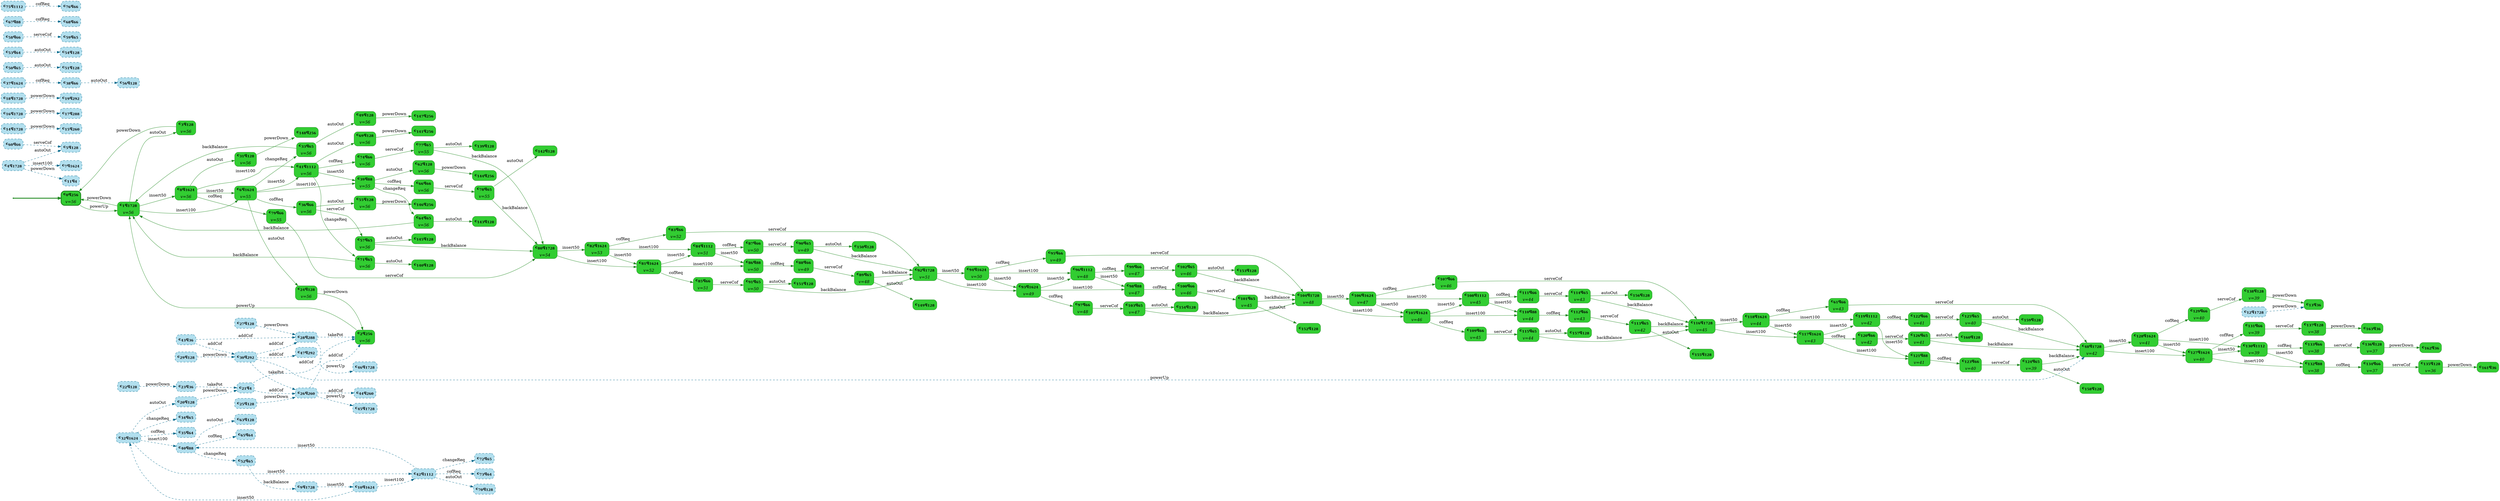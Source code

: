 digraph g {

	rankdir="LR"

	__invisible__[shape="point", color="forestgreen"]
	c0q256[label=<<b>c<sub>0</sub>q<sub>256</sub></b><br/><br/><i>v=56</i>>, shape="box", style="rounded, filled", fillcolor="limegreen", color="forestgreen", penwidth=3] // Initial
	c1q1728[label=<<b>c<sub>1</sub>q<sub>1728</sub></b><br/><br/><i>v=56</i>>, shape="box", style="rounded, filled", fillcolor="limegreen", color="forestgreen"]
	c3q128[label=<<b>c<sub>3</sub>q<sub>128</sub></b><br/><br/><i>v=56</i>>, shape="box", style="rounded, filled", fillcolor="limegreen", color="forestgreen"]
	c6q1624[label=<<b>c<sub>6</sub>q<sub>1624</sub></b><br/><br/><i>v=55</i>>, shape="box", style="rounded, filled", fillcolor="limegreen", color="forestgreen"]
	c24q128[label=<<b>c<sub>24</sub>q<sub>128</sub></b><br/><br/><i>v=56</i>>, shape="box", style="rounded, filled", fillcolor="limegreen", color="forestgreen"]
	c2q256[label=<<b>c<sub>2</sub>q<sub>256</sub></b><br/><br/><i>v=56</i>>, shape="box", style="rounded, filled", fillcolor="limegreen", color="forestgreen"]
	c33q65[label=<<b>c<sub>33</sub>q<sub>65</sub></b><br/><br/><i>v=56</i>>, shape="box", style="rounded, filled", fillcolor="limegreen", color="forestgreen"]
	c49q128[label=<<b>c<sub>49</sub>q<sub>128</sub></b><br/><br/><i>v=56</i>>, shape="box", style="rounded, filled", fillcolor="limegreen", color="forestgreen"]
	c147q256[label=<<b>c<sub>147</sub>q<sub>256</sub></b>>, shape="box", style="rounded, filled", fillcolor="limegreen", color="forestgreen"]
	c36q66[label=<<b>c<sub>36</sub>q<sub>66</sub></b><br/><br/><i>v=56</i>>, shape="box", style="rounded, filled", fillcolor="limegreen", color="forestgreen"]
	c55q128[label=<<b>c<sub>55</sub>q<sub>128</sub></b><br/><br/><i>v=56</i>>, shape="box", style="rounded, filled", fillcolor="limegreen", color="forestgreen"]
	c146q256[label=<<b>c<sub>146</sub>q<sub>256</sub></b>>, shape="box", style="rounded, filled", fillcolor="limegreen", color="forestgreen"]
	c57q65[label=<<b>c<sub>57</sub>q<sub>65</sub></b><br/><br/><i>v=56</i>>, shape="box", style="rounded, filled", fillcolor="limegreen", color="forestgreen"]
	c145q128[label=<<b>c<sub>145</sub>q<sub>128</sub></b>>, shape="box", style="rounded, filled", fillcolor="limegreen", color="forestgreen"]
	c80q1728[label=<<b>c<sub>80</sub>q<sub>1728</sub></b><br/><br/><i>v=54</i>>, shape="box", style="rounded, filled", fillcolor="limegreen", color="forestgreen"]
	c81q1624[label=<<b>c<sub>81</sub>q<sub>1624</sub></b><br/><br/><i>v=52</i>>, shape="box", style="rounded, filled", fillcolor="limegreen", color="forestgreen"]
	c85q66[label=<<b>c<sub>85</sub>q<sub>66</sub></b><br/><br/><i>v=51</i>>, shape="box", style="rounded, filled", fillcolor="limegreen", color="forestgreen"]
	c91q65[label=<<b>c<sub>91</sub>q<sub>65</sub></b><br/><br/><i>v=50</i>>, shape="box", style="rounded, filled", fillcolor="limegreen", color="forestgreen"]
	c151q128[label=<<b>c<sub>151</sub>q<sub>128</sub></b>>, shape="box", style="rounded, filled", fillcolor="limegreen", color="forestgreen"]
	c92q1728[label=<<b>c<sub>92</sub>q<sub>1728</sub></b><br/><br/><i>v=51</i>>, shape="box", style="rounded, filled", fillcolor="limegreen", color="forestgreen"]
	c93q1624[label=<<b>c<sub>93</sub>q<sub>1624</sub></b><br/><br/><i>v=49</i>>, shape="box", style="rounded, filled", fillcolor="limegreen", color="forestgreen"]
	c97q66[label=<<b>c<sub>97</sub>q<sub>66</sub></b><br/><br/><i>v=48</i>>, shape="box", style="rounded, filled", fillcolor="limegreen", color="forestgreen"]
	c103q65[label=<<b>c<sub>103</sub>q<sub>65</sub></b><br/><br/><i>v=47</i>>, shape="box", style="rounded, filled", fillcolor="limegreen", color="forestgreen"]
	c154q128[label=<<b>c<sub>154</sub>q<sub>128</sub></b>>, shape="box", style="rounded, filled", fillcolor="limegreen", color="forestgreen"]
	c104q1728[label=<<b>c<sub>104</sub>q<sub>1728</sub></b><br/><br/><i>v=48</i>>, shape="box", style="rounded, filled", fillcolor="limegreen", color="forestgreen"]
	c105q1624[label=<<b>c<sub>105</sub>q<sub>1624</sub></b><br/><br/><i>v=46</i>>, shape="box", style="rounded, filled", fillcolor="limegreen", color="forestgreen"]
	c109q66[label=<<b>c<sub>109</sub>q<sub>66</sub></b><br/><br/><i>v=45</i>>, shape="box", style="rounded, filled", fillcolor="limegreen", color="forestgreen"]
	c115q65[label=<<b>c<sub>115</sub>q<sub>65</sub></b><br/><br/><i>v=44</i>>, shape="box", style="rounded, filled", fillcolor="limegreen", color="forestgreen"]
	c157q128[label=<<b>c<sub>157</sub>q<sub>128</sub></b>>, shape="box", style="rounded, filled", fillcolor="limegreen", color="forestgreen"]
	c116q1728[label=<<b>c<sub>116</sub>q<sub>1728</sub></b><br/><br/><i>v=45</i>>, shape="box", style="rounded, filled", fillcolor="limegreen", color="forestgreen"]
	c117q1624[label=<<b>c<sub>117</sub>q<sub>1624</sub></b><br/><br/><i>v=43</i>>, shape="box", style="rounded, filled", fillcolor="limegreen", color="forestgreen"]
	c120q66[label=<<b>c<sub>120</sub>q<sub>66</sub></b><br/><br/><i>v=42</i>>, shape="box", style="rounded, filled", fillcolor="limegreen", color="forestgreen"]
	c126q65[label=<<b>c<sub>126</sub>q<sub>65</sub></b><br/><br/><i>v=41</i>>, shape="box", style="rounded, filled", fillcolor="limegreen", color="forestgreen"]
	c160q128[label=<<b>c<sub>160</sub>q<sub>128</sub></b>>, shape="box", style="rounded, filled", fillcolor="limegreen", color="forestgreen"]
	c48q1728[label=<<b>c<sub>48</sub>q<sub>1728</sub></b><br/><br/><i>v=42</i>>, shape="box", style="rounded, filled", fillcolor="limegreen", color="forestgreen"]
	c127q1624[label=<<b>c<sub>127</sub>q<sub>1624</sub></b><br/><br/><i>v=40</i>>, shape="box", style="rounded, filled", fillcolor="limegreen", color="forestgreen"]
	c131q66[label=<<b>c<sub>131</sub>q<sub>66</sub></b><br/><br/><i>v=39</i>>, shape="box", style="rounded, filled", fillcolor="limegreen", color="forestgreen"]
	c137q128[label=<<b>c<sub>137</sub>q<sub>128</sub></b><br/><br/><i>v=38</i>>, shape="box", style="rounded, filled", fillcolor="limegreen", color="forestgreen"]
	c163q36[label=<<b>c<sub>163</sub>q<sub>36</sub></b>>, shape="box", style="rounded, filled", fillcolor="limegreen", color="forestgreen"]
	c132q88[label=<<b>c<sub>132</sub>q<sub>88</sub></b><br/><br/><i>v=38</i>>, shape="box", style="rounded, filled", fillcolor="limegreen", color="forestgreen"]
	c134q66[label=<<b>c<sub>134</sub>q<sub>66</sub></b><br/><br/><i>v=37</i>>, shape="box", style="rounded, filled", fillcolor="limegreen", color="forestgreen"]
	c135q128[label=<<b>c<sub>135</sub>q<sub>128</sub></b><br/><br/><i>v=36</i>>, shape="box", style="rounded, filled", fillcolor="limegreen", color="forestgreen"]
	c161q36[label=<<b>c<sub>161</sub>q<sub>36</sub></b>>, shape="box", style="rounded, filled", fillcolor="limegreen", color="forestgreen"]
	c130q1112[label=<<b>c<sub>130</sub>q<sub>1112</sub></b><br/><br/><i>v=39</i>>, shape="box", style="rounded, filled", fillcolor="limegreen", color="forestgreen"]
	c133q66[label=<<b>c<sub>133</sub>q<sub>66</sub></b><br/><br/><i>v=38</i>>, shape="box", style="rounded, filled", fillcolor="limegreen", color="forestgreen"]
	c136q128[label=<<b>c<sub>136</sub>q<sub>128</sub></b><br/><br/><i>v=37</i>>, shape="box", style="rounded, filled", fillcolor="limegreen", color="forestgreen"]
	c162q36[label=<<b>c<sub>162</sub>q<sub>36</sub></b>>, shape="box", style="rounded, filled", fillcolor="limegreen", color="forestgreen"]
	c128q1624[label=<<b>c<sub>128</sub>q<sub>1624</sub></b><br/><br/><i>v=41</i>>, shape="box", style="rounded, filled", fillcolor="limegreen", color="forestgreen"]
	c129q66[label=<<b>c<sub>129</sub>q<sub>66</sub></b><br/><br/><i>v=40</i>>, shape="box", style="rounded, filled", fillcolor="limegreen", color="forestgreen"]
	c138q128[label=<<b>c<sub>138</sub>q<sub>128</sub></b><br/><br/><i>v=39</i>>, shape="box", style="rounded, filled", fillcolor="limegreen", color="forestgreen"]
	c13q36[label=<<b>c<sub>13</sub>q<sub>36</sub></b>>, shape="box", style="rounded, filled", fillcolor="limegreen", color="forestgreen"]
	c121q88[label=<<b>c<sub>121</sub>q<sub>88</sub></b><br/><br/><i>v=41</i>>, shape="box", style="rounded, filled", fillcolor="limegreen", color="forestgreen"]
	c123q66[label=<<b>c<sub>123</sub>q<sub>66</sub></b><br/><br/><i>v=40</i>>, shape="box", style="rounded, filled", fillcolor="limegreen", color="forestgreen"]
	c124q65[label=<<b>c<sub>124</sub>q<sub>65</sub></b><br/><br/><i>v=39</i>>, shape="box", style="rounded, filled", fillcolor="limegreen", color="forestgreen"]
	c158q128[label=<<b>c<sub>158</sub>q<sub>128</sub></b>>, shape="box", style="rounded, filled", fillcolor="limegreen", color="forestgreen"]
	c119q1112[label=<<b>c<sub>119</sub>q<sub>1112</sub></b><br/><br/><i>v=42</i>>, shape="box", style="rounded, filled", fillcolor="limegreen", color="forestgreen"]
	c122q66[label=<<b>c<sub>122</sub>q<sub>66</sub></b><br/><br/><i>v=41</i>>, shape="box", style="rounded, filled", fillcolor="limegreen", color="forestgreen"]
	c125q65[label=<<b>c<sub>125</sub>q<sub>65</sub></b><br/><br/><i>v=40</i>>, shape="box", style="rounded, filled", fillcolor="limegreen", color="forestgreen"]
	c159q128[label=<<b>c<sub>159</sub>q<sub>128</sub></b>>, shape="box", style="rounded, filled", fillcolor="limegreen", color="forestgreen"]
	c118q1624[label=<<b>c<sub>118</sub>q<sub>1624</sub></b><br/><br/><i>v=44</i>>, shape="box", style="rounded, filled", fillcolor="limegreen", color="forestgreen"]
	c61q66[label=<<b>c<sub>61</sub>q<sub>66</sub></b><br/><br/><i>v=43</i>>, shape="box", style="rounded, filled", fillcolor="limegreen", color="forestgreen"]
	c110q88[label=<<b>c<sub>110</sub>q<sub>88</sub></b><br/><br/><i>v=44</i>>, shape="box", style="rounded, filled", fillcolor="limegreen", color="forestgreen"]
	c112q66[label=<<b>c<sub>112</sub>q<sub>66</sub></b><br/><br/><i>v=43</i>>, shape="box", style="rounded, filled", fillcolor="limegreen", color="forestgreen"]
	c113q65[label=<<b>c<sub>113</sub>q<sub>65</sub></b><br/><br/><i>v=42</i>>, shape="box", style="rounded, filled", fillcolor="limegreen", color="forestgreen"]
	c155q128[label=<<b>c<sub>155</sub>q<sub>128</sub></b>>, shape="box", style="rounded, filled", fillcolor="limegreen", color="forestgreen"]
	c108q1112[label=<<b>c<sub>108</sub>q<sub>1112</sub></b><br/><br/><i>v=45</i>>, shape="box", style="rounded, filled", fillcolor="limegreen", color="forestgreen"]
	c111q66[label=<<b>c<sub>111</sub>q<sub>66</sub></b><br/><br/><i>v=44</i>>, shape="box", style="rounded, filled", fillcolor="limegreen", color="forestgreen"]
	c114q65[label=<<b>c<sub>114</sub>q<sub>65</sub></b><br/><br/><i>v=43</i>>, shape="box", style="rounded, filled", fillcolor="limegreen", color="forestgreen"]
	c156q128[label=<<b>c<sub>156</sub>q<sub>128</sub></b>>, shape="box", style="rounded, filled", fillcolor="limegreen", color="forestgreen"]
	c106q1624[label=<<b>c<sub>106</sub>q<sub>1624</sub></b><br/><br/><i>v=47</i>>, shape="box", style="rounded, filled", fillcolor="limegreen", color="forestgreen"]
	c107q66[label=<<b>c<sub>107</sub>q<sub>66</sub></b><br/><br/><i>v=46</i>>, shape="box", style="rounded, filled", fillcolor="limegreen", color="forestgreen"]
	c98q88[label=<<b>c<sub>98</sub>q<sub>88</sub></b><br/><br/><i>v=47</i>>, shape="box", style="rounded, filled", fillcolor="limegreen", color="forestgreen"]
	c100q66[label=<<b>c<sub>100</sub>q<sub>66</sub></b><br/><br/><i>v=46</i>>, shape="box", style="rounded, filled", fillcolor="limegreen", color="forestgreen"]
	c101q65[label=<<b>c<sub>101</sub>q<sub>65</sub></b><br/><br/><i>v=45</i>>, shape="box", style="rounded, filled", fillcolor="limegreen", color="forestgreen"]
	c152q128[label=<<b>c<sub>152</sub>q<sub>128</sub></b>>, shape="box", style="rounded, filled", fillcolor="limegreen", color="forestgreen"]
	c96q1112[label=<<b>c<sub>96</sub>q<sub>1112</sub></b><br/><br/><i>v=48</i>>, shape="box", style="rounded, filled", fillcolor="limegreen", color="forestgreen"]
	c99q66[label=<<b>c<sub>99</sub>q<sub>66</sub></b><br/><br/><i>v=47</i>>, shape="box", style="rounded, filled", fillcolor="limegreen", color="forestgreen"]
	c102q65[label=<<b>c<sub>102</sub>q<sub>65</sub></b><br/><br/><i>v=46</i>>, shape="box", style="rounded, filled", fillcolor="limegreen", color="forestgreen"]
	c153q128[label=<<b>c<sub>153</sub>q<sub>128</sub></b>>, shape="box", style="rounded, filled", fillcolor="limegreen", color="forestgreen"]
	c94q1624[label=<<b>c<sub>94</sub>q<sub>1624</sub></b><br/><br/><i>v=50</i>>, shape="box", style="rounded, filled", fillcolor="limegreen", color="forestgreen"]
	c95q66[label=<<b>c<sub>95</sub>q<sub>66</sub></b><br/><br/><i>v=49</i>>, shape="box", style="rounded, filled", fillcolor="limegreen", color="forestgreen"]
	c86q88[label=<<b>c<sub>86</sub>q<sub>88</sub></b><br/><br/><i>v=50</i>>, shape="box", style="rounded, filled", fillcolor="limegreen", color="forestgreen"]
	c88q66[label=<<b>c<sub>88</sub>q<sub>66</sub></b><br/><br/><i>v=49</i>>, shape="box", style="rounded, filled", fillcolor="limegreen", color="forestgreen"]
	c89q65[label=<<b>c<sub>89</sub>q<sub>65</sub></b><br/><br/><i>v=48</i>>, shape="box", style="rounded, filled", fillcolor="limegreen", color="forestgreen"]
	c149q128[label=<<b>c<sub>149</sub>q<sub>128</sub></b>>, shape="box", style="rounded, filled", fillcolor="limegreen", color="forestgreen"]
	c84q1112[label=<<b>c<sub>84</sub>q<sub>1112</sub></b><br/><br/><i>v=51</i>>, shape="box", style="rounded, filled", fillcolor="limegreen", color="forestgreen"]
	c87q66[label=<<b>c<sub>87</sub>q<sub>66</sub></b><br/><br/><i>v=50</i>>, shape="box", style="rounded, filled", fillcolor="limegreen", color="forestgreen"]
	c90q65[label=<<b>c<sub>90</sub>q<sub>65</sub></b><br/><br/><i>v=49</i>>, shape="box", style="rounded, filled", fillcolor="limegreen", color="forestgreen"]
	c150q128[label=<<b>c<sub>150</sub>q<sub>128</sub></b>>, shape="box", style="rounded, filled", fillcolor="limegreen", color="forestgreen"]
	c82q1624[label=<<b>c<sub>82</sub>q<sub>1624</sub></b><br/><br/><i>v=53</i>>, shape="box", style="rounded, filled", fillcolor="limegreen", color="forestgreen"]
	c83q66[label=<<b>c<sub>83</sub>q<sub>66</sub></b><br/><br/><i>v=52</i>>, shape="box", style="rounded, filled", fillcolor="limegreen", color="forestgreen"]
	c39q88[label=<<b>c<sub>39</sub>q<sub>88</sub></b><br/><br/><i>v=55</i>>, shape="box", style="rounded, filled", fillcolor="limegreen", color="forestgreen"]
	c62q128[label=<<b>c<sub>62</sub>q<sub>128</sub></b><br/><br/><i>v=56</i>>, shape="box", style="rounded, filled", fillcolor="limegreen", color="forestgreen"]
	c144q256[label=<<b>c<sub>144</sub>q<sub>256</sub></b>>, shape="box", style="rounded, filled", fillcolor="limegreen", color="forestgreen"]
	c64q65[label=<<b>c<sub>64</sub>q<sub>65</sub></b><br/><br/><i>v=56</i>>, shape="box", style="rounded, filled", fillcolor="limegreen", color="forestgreen"]
	c143q128[label=<<b>c<sub>143</sub>q<sub>128</sub></b>>, shape="box", style="rounded, filled", fillcolor="limegreen", color="forestgreen"]
	c66q66[label=<<b>c<sub>66</sub>q<sub>66</sub></b><br/><br/><i>v=56</i>>, shape="box", style="rounded, filled", fillcolor="limegreen", color="forestgreen"]
	c78q65[label=<<b>c<sub>78</sub>q<sub>65</sub></b><br/><br/><i>v=55</i>>, shape="box", style="rounded, filled", fillcolor="limegreen", color="forestgreen"]
	c142q128[label=<<b>c<sub>142</sub>q<sub>128</sub></b>>, shape="box", style="rounded, filled", fillcolor="limegreen", color="forestgreen"]
	c41q1112[label=<<b>c<sub>41</sub>q<sub>1112</sub></b><br/><br/><i>v=56</i>>, shape="box", style="rounded, filled", fillcolor="limegreen", color="forestgreen"]
	c69q128[label=<<b>c<sub>69</sub>q<sub>128</sub></b><br/><br/><i>v=56</i>>, shape="box", style="rounded, filled", fillcolor="limegreen", color="forestgreen"]
	c141q256[label=<<b>c<sub>141</sub>q<sub>256</sub></b>>, shape="box", style="rounded, filled", fillcolor="limegreen", color="forestgreen"]
	c71q65[label=<<b>c<sub>71</sub>q<sub>65</sub></b><br/><br/><i>v=56</i>>, shape="box", style="rounded, filled", fillcolor="limegreen", color="forestgreen"]
	c140q128[label=<<b>c<sub>140</sub>q<sub>128</sub></b>>, shape="box", style="rounded, filled", fillcolor="limegreen", color="forestgreen"]
	c74q66[label=<<b>c<sub>74</sub>q<sub>66</sub></b><br/><br/><i>v=56</i>>, shape="box", style="rounded, filled", fillcolor="limegreen", color="forestgreen"]
	c77q65[label=<<b>c<sub>77</sub>q<sub>65</sub></b><br/><br/><i>v=55</i>>, shape="box", style="rounded, filled", fillcolor="limegreen", color="forestgreen"]
	c139q128[label=<<b>c<sub>139</sub>q<sub>128</sub></b>>, shape="box", style="rounded, filled", fillcolor="limegreen", color="forestgreen"]
	c8q1624[label=<<b>c<sub>8</sub>q<sub>1624</sub></b><br/><br/><i>v=56</i>>, shape="box", style="rounded, filled", fillcolor="limegreen", color="forestgreen"]
	c31q128[label=<<b>c<sub>31</sub>q<sub>128</sub></b><br/><br/><i>v=56</i>>, shape="box", style="rounded, filled", fillcolor="limegreen", color="forestgreen"]
	c148q256[label=<<b>c<sub>148</sub>q<sub>256</sub></b>>, shape="box", style="rounded, filled", fillcolor="limegreen", color="forestgreen"]
	c79q66[label=<<b>c<sub>79</sub>q<sub>66</sub></b><br/><br/><i>v=55</i>>, shape="box", style="rounded, filled", fillcolor="limegreen", color="forestgreen"]
	c4q1728[label=<<b>c<sub>4</sub>q<sub>1728</sub></b>>, shape="box", style="rounded, filled, dashed", fillcolor="lightblue2", color="deepskyblue4"]
	c5q128[label=<<b>c<sub>5</sub>q<sub>128</sub></b>>, shape="box", style="rounded, filled, dashed", fillcolor="lightblue2", color="deepskyblue4"]
	c7q1624[label=<<b>c<sub>7</sub>q<sub>1624</sub></b>>, shape="box", style="rounded, filled, dashed", fillcolor="lightblue2", color="deepskyblue4"]
	c9q1728[label=<<b>c<sub>9</sub>q<sub>1728</sub></b>>, shape="box", style="rounded, filled, dashed", fillcolor="lightblue2", color="deepskyblue4"]
	c10q1624[label=<<b>c<sub>10</sub>q<sub>1624</sub></b>>, shape="box", style="rounded, filled, dashed", fillcolor="lightblue2", color="deepskyblue4"]
	c11q4[label=<<b>c<sub>11</sub>q<sub>4</sub></b>>, shape="box", style="rounded, filled, dashed", fillcolor="lightblue2", color="deepskyblue4"]
	c12q1728[label=<<b>c<sub>12</sub>q<sub>1728</sub></b>>, shape="box", style="rounded, filled, dashed", fillcolor="lightblue2", color="deepskyblue4"]
	c14q1728[label=<<b>c<sub>14</sub>q<sub>1728</sub></b>>, shape="box", style="rounded, filled, dashed", fillcolor="lightblue2", color="deepskyblue4"]
	c15q260[label=<<b>c<sub>15</sub>q<sub>260</sub></b>>, shape="box", style="rounded, filled, dashed", fillcolor="lightblue2", color="deepskyblue4"]
	c16q1728[label=<<b>c<sub>16</sub>q<sub>1728</sub></b>>, shape="box", style="rounded, filled, dashed", fillcolor="lightblue2", color="deepskyblue4"]
	c17q288[label=<<b>c<sub>17</sub>q<sub>288</sub></b>>, shape="box", style="rounded, filled, dashed", fillcolor="lightblue2", color="deepskyblue4"]
	c18q1728[label=<<b>c<sub>18</sub>q<sub>1728</sub></b>>, shape="box", style="rounded, filled, dashed", fillcolor="lightblue2", color="deepskyblue4"]
	c19q292[label=<<b>c<sub>19</sub>q<sub>292</sub></b>>, shape="box", style="rounded, filled, dashed", fillcolor="lightblue2", color="deepskyblue4"]
	c20q128[label=<<b>c<sub>20</sub>q<sub>128</sub></b>>, shape="box", style="rounded, filled, dashed", fillcolor="lightblue2", color="deepskyblue4"]
	c21q4[label=<<b>c<sub>21</sub>q<sub>4</sub></b>>, shape="box", style="rounded, filled, dashed", fillcolor="lightblue2", color="deepskyblue4"]
	c22q128[label=<<b>c<sub>22</sub>q<sub>128</sub></b>>, shape="box", style="rounded, filled, dashed", fillcolor="lightblue2", color="deepskyblue4"]
	c23q36[label=<<b>c<sub>23</sub>q<sub>36</sub></b>>, shape="box", style="rounded, filled, dashed", fillcolor="lightblue2", color="deepskyblue4"]
	c25q128[label=<<b>c<sub>25</sub>q<sub>128</sub></b>>, shape="box", style="rounded, filled, dashed", fillcolor="lightblue2", color="deepskyblue4"]
	c26q260[label=<<b>c<sub>26</sub>q<sub>260</sub></b>>, shape="box", style="rounded, filled, dashed", fillcolor="lightblue2", color="deepskyblue4"]
	c27q128[label=<<b>c<sub>27</sub>q<sub>128</sub></b>>, shape="box", style="rounded, filled, dashed", fillcolor="lightblue2", color="deepskyblue4"]
	c28q288[label=<<b>c<sub>28</sub>q<sub>288</sub></b>>, shape="box", style="rounded, filled, dashed", fillcolor="lightblue2", color="deepskyblue4"]
	c29q128[label=<<b>c<sub>29</sub>q<sub>128</sub></b>>, shape="box", style="rounded, filled, dashed", fillcolor="lightblue2", color="deepskyblue4"]
	c30q292[label=<<b>c<sub>30</sub>q<sub>292</sub></b>>, shape="box", style="rounded, filled, dashed", fillcolor="lightblue2", color="deepskyblue4"]
	c32q1624[label=<<b>c<sub>32</sub>q<sub>1624</sub></b>>, shape="box", style="rounded, filled, dashed", fillcolor="lightblue2", color="deepskyblue4"]
	c34q65[label=<<b>c<sub>34</sub>q<sub>65</sub></b>>, shape="box", style="rounded, filled, dashed", fillcolor="lightblue2", color="deepskyblue4"]
	c35q64[label=<<b>c<sub>35</sub>q<sub>64</sub></b>>, shape="box", style="rounded, filled, dashed", fillcolor="lightblue2", color="deepskyblue4"]
	c37q1624[label=<<b>c<sub>37</sub>q<sub>1624</sub></b>>, shape="box", style="rounded, filled, dashed", fillcolor="lightblue2", color="deepskyblue4"]
	c38q66[label=<<b>c<sub>38</sub>q<sub>66</sub></b>>, shape="box", style="rounded, filled, dashed", fillcolor="lightblue2", color="deepskyblue4"]
	c40q88[label=<<b>c<sub>40</sub>q<sub>88</sub></b>>, shape="box", style="rounded, filled, dashed", fillcolor="lightblue2", color="deepskyblue4"]
	c42q1112[label=<<b>c<sub>42</sub>q<sub>1112</sub></b>>, shape="box", style="rounded, filled, dashed", fillcolor="lightblue2", color="deepskyblue4"]
	c43q36[label=<<b>c<sub>43</sub>q<sub>36</sub></b>>, shape="box", style="rounded, filled, dashed", fillcolor="lightblue2", color="deepskyblue4"]
	c44q260[label=<<b>c<sub>44</sub>q<sub>260</sub></b>>, shape="box", style="rounded, filled, dashed", fillcolor="lightblue2", color="deepskyblue4"]
	c45q1728[label=<<b>c<sub>45</sub>q<sub>1728</sub></b>>, shape="box", style="rounded, filled, dashed", fillcolor="lightblue2", color="deepskyblue4"]
	c46q1728[label=<<b>c<sub>46</sub>q<sub>1728</sub></b>>, shape="box", style="rounded, filled, dashed", fillcolor="lightblue2", color="deepskyblue4"]
	c47q292[label=<<b>c<sub>47</sub>q<sub>292</sub></b>>, shape="box", style="rounded, filled, dashed", fillcolor="lightblue2", color="deepskyblue4"]
	c50q65[label=<<b>c<sub>50</sub>q<sub>65</sub></b>>, shape="box", style="rounded, filled, dashed", fillcolor="lightblue2", color="deepskyblue4"]
	c51q128[label=<<b>c<sub>51</sub>q<sub>128</sub></b>>, shape="box", style="rounded, filled, dashed", fillcolor="lightblue2", color="deepskyblue4"]
	c52q65[label=<<b>c<sub>52</sub>q<sub>65</sub></b>>, shape="box", style="rounded, filled, dashed", fillcolor="lightblue2", color="deepskyblue4"]
	c53q64[label=<<b>c<sub>53</sub>q<sub>64</sub></b>>, shape="box", style="rounded, filled, dashed", fillcolor="lightblue2", color="deepskyblue4"]
	c54q128[label=<<b>c<sub>54</sub>q<sub>128</sub></b>>, shape="box", style="rounded, filled, dashed", fillcolor="lightblue2", color="deepskyblue4"]
	c56q128[label=<<b>c<sub>56</sub>q<sub>128</sub></b>>, shape="box", style="rounded, filled, dashed", fillcolor="lightblue2", color="deepskyblue4"]
	c58q66[label=<<b>c<sub>58</sub>q<sub>66</sub></b>>, shape="box", style="rounded, filled, dashed", fillcolor="lightblue2", color="deepskyblue4"]
	c59q65[label=<<b>c<sub>59</sub>q<sub>65</sub></b>>, shape="box", style="rounded, filled, dashed", fillcolor="lightblue2", color="deepskyblue4"]
	c60q66[label=<<b>c<sub>60</sub>q<sub>66</sub></b>>, shape="box", style="rounded, filled, dashed", fillcolor="lightblue2", color="deepskyblue4"]
	c63q128[label=<<b>c<sub>63</sub>q<sub>128</sub></b>>, shape="box", style="rounded, filled, dashed", fillcolor="lightblue2", color="deepskyblue4"]
	c65q64[label=<<b>c<sub>65</sub>q<sub>64</sub></b>>, shape="box", style="rounded, filled, dashed", fillcolor="lightblue2", color="deepskyblue4"]
	c67q88[label=<<b>c<sub>67</sub>q<sub>88</sub></b>>, shape="box", style="rounded, filled, dashed", fillcolor="lightblue2", color="deepskyblue4"]
	c68q66[label=<<b>c<sub>68</sub>q<sub>66</sub></b>>, shape="box", style="rounded, filled, dashed", fillcolor="lightblue2", color="deepskyblue4"]
	c70q128[label=<<b>c<sub>70</sub>q<sub>128</sub></b>>, shape="box", style="rounded, filled, dashed", fillcolor="lightblue2", color="deepskyblue4"]
	c72q65[label=<<b>c<sub>72</sub>q<sub>65</sub></b>>, shape="box", style="rounded, filled, dashed", fillcolor="lightblue2", color="deepskyblue4"]
	c73q64[label=<<b>c<sub>73</sub>q<sub>64</sub></b>>, shape="box", style="rounded, filled, dashed", fillcolor="lightblue2", color="deepskyblue4"]
	c75q1112[label=<<b>c<sub>75</sub>q<sub>1112</sub></b>>, shape="box", style="rounded, filled, dashed", fillcolor="lightblue2", color="deepskyblue4"]
	c76q66[label=<<b>c<sub>76</sub>q<sub>66</sub></b>>, shape="box", style="rounded, filled, dashed", fillcolor="lightblue2", color="deepskyblue4"]

	__invisible__ -> c0q256[penwidth=3, color="forestgreen"]
	c0q256 -> c1q1728[label=<powerUp>, color="forestgreen"]
	c1q1728 -> c3q128[label=<autoOut>, color="forestgreen"]
	c3q128 -> c0q256[label=<powerDown>, color="forestgreen"]
	c1q1728 -> c6q1624[label=<insert100>, color="forestgreen"]
	c6q1624 -> c24q128[label=<autoOut>, color="forestgreen"]
	c24q128 -> c2q256[label=<powerDown>, color="forestgreen"]
	c2q256 -> c1q1728[label=<powerUp>, color="forestgreen"]
	c6q1624 -> c33q65[label=<changeReq>, color="forestgreen"]
	c33q65 -> c49q128[label=<autoOut>, color="forestgreen"]
	c49q128 -> c147q256[label=<powerDown>, color="forestgreen"]
	c33q65 -> c1q1728[label=<backBalance>, color="forestgreen"]
	c6q1624 -> c36q66[label=<cofReq>, color="forestgreen"]
	c36q66 -> c55q128[label=<autoOut>, color="forestgreen"]
	c55q128 -> c146q256[label=<powerDown>, color="forestgreen"]
	c36q66 -> c57q65[label=<serveCof>, color="forestgreen"]
	c57q65 -> c145q128[label=<autoOut>, color="forestgreen"]
	c57q65 -> c80q1728[label=<backBalance>, color="forestgreen"]
	c80q1728 -> c81q1624[label=<insert100>, color="forestgreen"]
	c81q1624 -> c85q66[label=<cofReq>, color="forestgreen"]
	c85q66 -> c91q65[label=<serveCof>, color="forestgreen"]
	c91q65 -> c151q128[label=<autoOut>, color="forestgreen"]
	c91q65 -> c92q1728[label=<backBalance>, color="forestgreen"]
	c92q1728 -> c93q1624[label=<insert100>, color="forestgreen"]
	c93q1624 -> c97q66[label=<cofReq>, color="forestgreen"]
	c97q66 -> c103q65[label=<serveCof>, color="forestgreen"]
	c103q65 -> c154q128[label=<autoOut>, color="forestgreen"]
	c103q65 -> c104q1728[label=<backBalance>, color="forestgreen"]
	c104q1728 -> c105q1624[label=<insert100>, color="forestgreen"]
	c105q1624 -> c109q66[label=<cofReq>, color="forestgreen"]
	c109q66 -> c115q65[label=<serveCof>, color="forestgreen"]
	c115q65 -> c157q128[label=<autoOut>, color="forestgreen"]
	c115q65 -> c116q1728[label=<backBalance>, color="forestgreen"]
	c116q1728 -> c117q1624[label=<insert100>, color="forestgreen"]
	c117q1624 -> c120q66[label=<cofReq>, color="forestgreen"]
	c120q66 -> c126q65[label=<serveCof>, color="forestgreen"]
	c126q65 -> c160q128[label=<autoOut>, color="forestgreen"]
	c126q65 -> c48q1728[label=<backBalance>, color="forestgreen"]
	c48q1728 -> c127q1624[label=<insert100>, color="forestgreen"]
	c127q1624 -> c131q66[label=<cofReq>, color="forestgreen"]
	c131q66 -> c137q128[label=<serveCof>, color="forestgreen"]
	c137q128 -> c163q36[label=<powerDown>, color="forestgreen"]
	c127q1624 -> c132q88[label=<insert100>, color="forestgreen"]
	c132q88 -> c134q66[label=<cofReq>, color="forestgreen"]
	c134q66 -> c135q128[label=<serveCof>, color="forestgreen"]
	c135q128 -> c161q36[label=<powerDown>, color="forestgreen"]
	c127q1624 -> c130q1112[label=<insert50>, color="forestgreen"]
	c130q1112 -> c133q66[label=<cofReq>, color="forestgreen"]
	c133q66 -> c136q128[label=<serveCof>, color="forestgreen"]
	c136q128 -> c162q36[label=<powerDown>, color="forestgreen"]
	c130q1112 -> c132q88[label=<insert50>, color="forestgreen"]
	c48q1728 -> c128q1624[label=<insert50>, color="forestgreen"]
	c128q1624 -> c129q66[label=<cofReq>, color="forestgreen"]
	c129q66 -> c138q128[label=<serveCof>, color="forestgreen"]
	c138q128 -> c13q36[label=<powerDown>, color="forestgreen"]
	c128q1624 -> c130q1112[label=<insert100>, color="forestgreen"]
	c128q1624 -> c127q1624[label=<insert50>, color="forestgreen"]
	c117q1624 -> c121q88[label=<insert100>, color="forestgreen"]
	c121q88 -> c123q66[label=<cofReq>, color="forestgreen"]
	c123q66 -> c124q65[label=<serveCof>, color="forestgreen"]
	c124q65 -> c158q128[label=<autoOut>, color="forestgreen"]
	c124q65 -> c48q1728[label=<backBalance>, color="forestgreen"]
	c117q1624 -> c119q1112[label=<insert50>, color="forestgreen"]
	c119q1112 -> c122q66[label=<cofReq>, color="forestgreen"]
	c122q66 -> c125q65[label=<serveCof>, color="forestgreen"]
	c125q65 -> c159q128[label=<autoOut>, color="forestgreen"]
	c125q65 -> c48q1728[label=<backBalance>, color="forestgreen"]
	c119q1112 -> c121q88[label=<insert50>, color="forestgreen"]
	c116q1728 -> c118q1624[label=<insert50>, color="forestgreen"]
	c118q1624 -> c61q66[label=<cofReq>, color="forestgreen"]
	c61q66 -> c48q1728[label=<serveCof>, color="forestgreen"]
	c118q1624 -> c119q1112[label=<insert100>, color="forestgreen"]
	c118q1624 -> c117q1624[label=<insert50>, color="forestgreen"]
	c105q1624 -> c110q88[label=<insert100>, color="forestgreen"]
	c110q88 -> c112q66[label=<cofReq>, color="forestgreen"]
	c112q66 -> c113q65[label=<serveCof>, color="forestgreen"]
	c113q65 -> c155q128[label=<autoOut>, color="forestgreen"]
	c113q65 -> c116q1728[label=<backBalance>, color="forestgreen"]
	c105q1624 -> c108q1112[label=<insert50>, color="forestgreen"]
	c108q1112 -> c111q66[label=<cofReq>, color="forestgreen"]
	c111q66 -> c114q65[label=<serveCof>, color="forestgreen"]
	c114q65 -> c156q128[label=<autoOut>, color="forestgreen"]
	c114q65 -> c116q1728[label=<backBalance>, color="forestgreen"]
	c108q1112 -> c110q88[label=<insert50>, color="forestgreen"]
	c104q1728 -> c106q1624[label=<insert50>, color="forestgreen"]
	c106q1624 -> c107q66[label=<cofReq>, color="forestgreen"]
	c107q66 -> c116q1728[label=<serveCof>, color="forestgreen"]
	c106q1624 -> c108q1112[label=<insert100>, color="forestgreen"]
	c106q1624 -> c105q1624[label=<insert50>, color="forestgreen"]
	c93q1624 -> c98q88[label=<insert100>, color="forestgreen"]
	c98q88 -> c100q66[label=<cofReq>, color="forestgreen"]
	c100q66 -> c101q65[label=<serveCof>, color="forestgreen"]
	c101q65 -> c152q128[label=<autoOut>, color="forestgreen"]
	c101q65 -> c104q1728[label=<backBalance>, color="forestgreen"]
	c93q1624 -> c96q1112[label=<insert50>, color="forestgreen"]
	c96q1112 -> c99q66[label=<cofReq>, color="forestgreen"]
	c99q66 -> c102q65[label=<serveCof>, color="forestgreen"]
	c102q65 -> c153q128[label=<autoOut>, color="forestgreen"]
	c102q65 -> c104q1728[label=<backBalance>, color="forestgreen"]
	c96q1112 -> c98q88[label=<insert50>, color="forestgreen"]
	c92q1728 -> c94q1624[label=<insert50>, color="forestgreen"]
	c94q1624 -> c95q66[label=<cofReq>, color="forestgreen"]
	c95q66 -> c104q1728[label=<serveCof>, color="forestgreen"]
	c94q1624 -> c96q1112[label=<insert100>, color="forestgreen"]
	c94q1624 -> c93q1624[label=<insert50>, color="forestgreen"]
	c81q1624 -> c86q88[label=<insert100>, color="forestgreen"]
	c86q88 -> c88q66[label=<cofReq>, color="forestgreen"]
	c88q66 -> c89q65[label=<serveCof>, color="forestgreen"]
	c89q65 -> c149q128[label=<autoOut>, color="forestgreen"]
	c89q65 -> c92q1728[label=<backBalance>, color="forestgreen"]
	c81q1624 -> c84q1112[label=<insert50>, color="forestgreen"]
	c84q1112 -> c87q66[label=<cofReq>, color="forestgreen"]
	c87q66 -> c90q65[label=<serveCof>, color="forestgreen"]
	c90q65 -> c150q128[label=<autoOut>, color="forestgreen"]
	c90q65 -> c92q1728[label=<backBalance>, color="forestgreen"]
	c84q1112 -> c86q88[label=<insert50>, color="forestgreen"]
	c80q1728 -> c82q1624[label=<insert50>, color="forestgreen"]
	c82q1624 -> c83q66[label=<cofReq>, color="forestgreen"]
	c83q66 -> c92q1728[label=<serveCof>, color="forestgreen"]
	c82q1624 -> c84q1112[label=<insert100>, color="forestgreen"]
	c82q1624 -> c81q1624[label=<insert50>, color="forestgreen"]
	c6q1624 -> c39q88[label=<insert100>, color="forestgreen"]
	c39q88 -> c62q128[label=<autoOut>, color="forestgreen"]
	c62q128 -> c144q256[label=<powerDown>, color="forestgreen"]
	c39q88 -> c64q65[label=<changeReq>, color="forestgreen"]
	c64q65 -> c143q128[label=<autoOut>, color="forestgreen"]
	c64q65 -> c1q1728[label=<backBalance>, color="forestgreen"]
	c39q88 -> c66q66[label=<cofReq>, color="forestgreen"]
	c66q66 -> c78q65[label=<serveCof>, color="forestgreen"]
	c78q65 -> c142q128[label=<autoOut>, color="forestgreen"]
	c78q65 -> c80q1728[label=<backBalance>, color="forestgreen"]
	c6q1624 -> c41q1112[label=<insert50>, color="forestgreen"]
	c41q1112 -> c69q128[label=<autoOut>, color="forestgreen"]
	c69q128 -> c141q256[label=<powerDown>, color="forestgreen"]
	c41q1112 -> c71q65[label=<changeReq>, color="forestgreen"]
	c71q65 -> c140q128[label=<autoOut>, color="forestgreen"]
	c71q65 -> c1q1728[label=<backBalance>, color="forestgreen"]
	c41q1112 -> c74q66[label=<cofReq>, color="forestgreen"]
	c74q66 -> c77q65[label=<serveCof>, color="forestgreen"]
	c77q65 -> c139q128[label=<autoOut>, color="forestgreen"]
	c77q65 -> c80q1728[label=<backBalance>, color="forestgreen"]
	c41q1112 -> c39q88[label=<insert50>, color="forestgreen"]
	c1q1728 -> c8q1624[label=<insert50>, color="forestgreen"]
	c8q1624 -> c31q128[label=<autoOut>, color="forestgreen"]
	c31q128 -> c148q256[label=<powerDown>, color="forestgreen"]
	c8q1624 -> c41q1112[label=<insert100>, color="forestgreen"]
	c8q1624 -> c6q1624[label=<insert50>, color="forestgreen"]
	c8q1624 -> c79q66[label=<cofReq>, color="forestgreen"]
	c79q66 -> c80q1728[label=<serveCof>, color="forestgreen"]
	c1q1728 -> c0q256[label=<powerDown>, color="forestgreen"]
	c4q1728 -> c5q128[label=<autoOut>, color="deepskyblue4", style="dashed"]
	c4q1728 -> c7q1624[label=<insert100>, color="deepskyblue4", style="dashed"]
	c9q1728 -> c10q1624[label=<insert50>, color="deepskyblue4", style="dashed"]
	c4q1728 -> c11q4[label=<powerDown>, color="deepskyblue4", style="dashed"]
	c12q1728 -> c13q36[label=<powerDown>, color="deepskyblue4", style="dashed"]
	c14q1728 -> c15q260[label=<powerDown>, color="deepskyblue4", style="dashed"]
	c16q1728 -> c17q288[label=<powerDown>, color="deepskyblue4", style="dashed"]
	c18q1728 -> c19q292[label=<powerDown>, color="deepskyblue4", style="dashed"]
	c20q128 -> c21q4[label=<powerDown>, color="deepskyblue4", style="dashed"]
	c22q128 -> c23q36[label=<powerDown>, color="deepskyblue4", style="dashed"]
	c25q128 -> c26q260[label=<powerDown>, color="deepskyblue4", style="dashed"]
	c27q128 -> c28q288[label=<powerDown>, color="deepskyblue4", style="dashed"]
	c29q128 -> c30q292[label=<powerDown>, color="deepskyblue4", style="dashed"]
	c32q1624 -> c20q128[label=<autoOut>, color="deepskyblue4", style="dashed"]
	c32q1624 -> c34q65[label=<changeReq>, color="deepskyblue4", style="dashed"]
	c32q1624 -> c35q64[label=<cofReq>, color="deepskyblue4", style="dashed"]
	c37q1624 -> c38q66[label=<cofReq>, color="deepskyblue4", style="dashed"]
	c32q1624 -> c40q88[label=<insert100>, color="deepskyblue4", style="dashed"]
	c10q1624 -> c42q1112[label=<insert100>, color="deepskyblue4", style="dashed"]
	c10q1624 -> c32q1624[label=<insert50>, color="deepskyblue4", style="dashed"]
	c32q1624 -> c42q1112[label=<insert50>, color="deepskyblue4", style="dashed"]
	c21q4 -> c2q256[label=<addCof>, color="deepskyblue4", style="dashed"]
	c21q4 -> c26q260[label=<addCof>, color="deepskyblue4", style="dashed"]
	c43q36 -> c28q288[label=<addCof>, color="deepskyblue4", style="dashed"]
	c43q36 -> c30q292[label=<addCof>, color="deepskyblue4", style="dashed"]
	c23q36 -> c21q4[label=<takePot>, color="deepskyblue4", style="dashed"]
	c26q260 -> c44q260[label=<addCof>, color="deepskyblue4", style="dashed"]
	c26q260 -> c2q256[label=<addCof>, color="deepskyblue4", style="dashed"]
	c26q260 -> c45q1728[label=<powerUp>, color="deepskyblue4", style="dashed"]
	c28q288 -> c46q1728[label=<powerUp>, color="deepskyblue4", style="dashed"]
	c28q288 -> c2q256[label=<takePot>, color="deepskyblue4", style="dashed"]
	c30q292 -> c47q292[label=<addCof>, color="deepskyblue4", style="dashed"]
	c30q292 -> c28q288[label=<addCof>, color="deepskyblue4", style="dashed"]
	c30q292 -> c48q1728[label=<powerUp>, color="deepskyblue4", style="dashed"]
	c30q292 -> c26q260[label=<takePot>, color="deepskyblue4", style="dashed"]
	c50q65 -> c51q128[label=<autoOut>, color="deepskyblue4", style="dashed"]
	c52q65 -> c9q1728[label=<backBalance>, color="deepskyblue4", style="dashed"]
	c53q64 -> c54q128[label=<autoOut>, color="deepskyblue4", style="dashed"]
	c38q66 -> c56q128[label=<autoOut>, color="deepskyblue4", style="dashed"]
	c58q66 -> c59q65[label=<serveCof>, color="deepskyblue4", style="dashed"]
	c60q66 -> c5q128[label=<serveCof>, color="deepskyblue4", style="dashed"]
	c40q88 -> c63q128[label=<autoOut>, color="deepskyblue4", style="dashed"]
	c40q88 -> c52q65[label=<changeReq>, color="deepskyblue4", style="dashed"]
	c40q88 -> c65q64[label=<cofReq>, color="deepskyblue4", style="dashed"]
	c67q88 -> c68q66[label=<cofReq>, color="deepskyblue4", style="dashed"]
	c42q1112 -> c70q128[label=<autoOut>, color="deepskyblue4", style="dashed"]
	c42q1112 -> c72q65[label=<changeReq>, color="deepskyblue4", style="dashed"]
	c42q1112 -> c73q64[label=<cofReq>, color="deepskyblue4", style="dashed"]
	c75q1112 -> c76q66[label=<cofReq>, color="deepskyblue4", style="dashed"]
	c42q1112 -> c40q88[label=<insert50>, color="deepskyblue4", style="dashed"]

}
